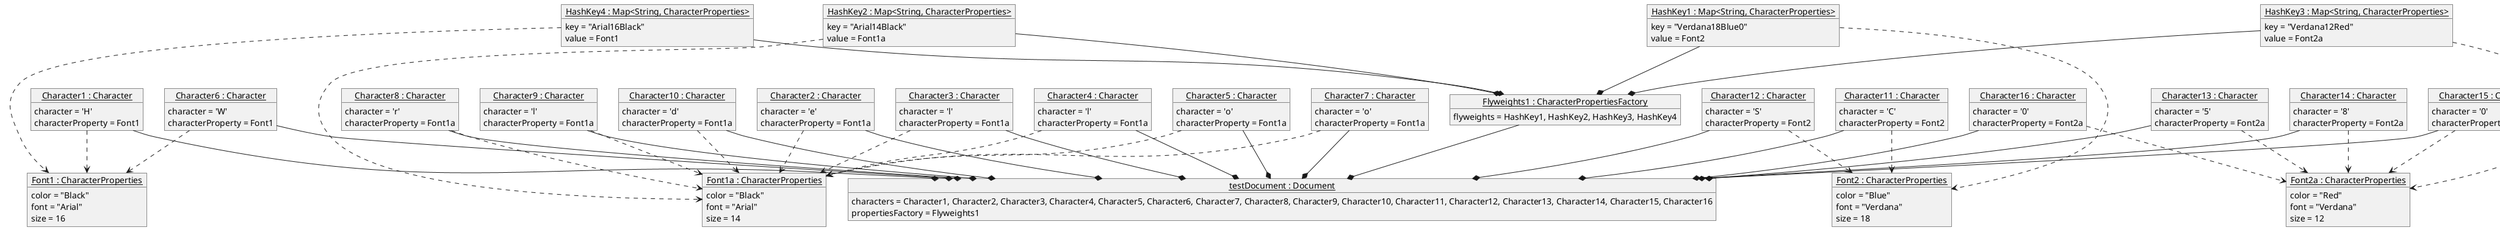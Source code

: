 @startuml

object "<u>testDocument : Document</u>" as testDocument{
    characters = Character1, Character2, Character3, Character4, Character5, Character6, Character7, Character8, Character9, Character10, Character11, Character12, Character13, Character14, Character15, Character16
    propertiesFactory = Flyweights1
}

object "<u>Font1 : CharacterProperties</u>" as Font1{
    color = "Black"
    font = "Arial"
    size = 16
}

object "<u>Font1a : CharacterProperties</u>" as Font1a{
    color = "Black"
    font = "Arial"
    size = 14
}

object "<u>Font2 : CharacterProperties</u>" as Font2{
    color = "Blue"
    font = "Verdana"
    size = 18
}

object "<u>Font2a : CharacterProperties</u>" as Font2a{
    color = "Red"
    font = "Verdana"
    size = 12
}

object "<u>Character1 : Character</u>" as Char1{
    character = 'H'
    characterProperty = Font1
}
Char1 ..> Font1

object "<u>Character2 : Character</u>" as Char2{
    character = 'e'
    characterProperty = Font1a
}
Char2 ..> Font1a

object "<u>Character3 : Character</u>" as Char3{
    character = 'l'
    characterProperty = Font1a
}
Char3 ..> Font1a

object "<u>Character4 : Character</u>" as Char4{
    character = 'l'
    characterProperty = Font1a
}
Char4 ..> Font1a

object "<u>Character5 : Character</u>" as Char5{
    character = 'o'
    characterProperty = Font1a
}
Char5 ..> Font1a

object "<u>Character6 : Character</u>" as Char6{
    character = 'W'
    characterProperty = Font1
}
Char6 ..> Font1

object "<u>Character7 : Character</u>" as Char7{
    character = 'o'
    characterProperty = Font1a
}
Char7 ..> Font1a

object "<u>Character8 : Character</u>" as Char8{
    character = 'r'
    characterProperty = Font1a
}
Char8 ..> Font1a

object "<u>Character9 : Character</u>" as Char9{
    character = 'l'
    characterProperty = Font1a
}
Char9 ..> Font1a

object "<u>Character10 : Character</u>" as Char10{
    character = 'd'
    characterProperty = Font1a
}
Char10 ..> Font1a

object "<u>Character11 : Character</u>" as Char11{
    character = 'C'
    characterProperty = Font2
}
Char11 ..> Font2

object "<u>Character12 : Character</u>" as Char12{
    character = 'S'
    characterProperty = Font2
}
Char12 ..> Font2

object "<u>Character13 : Character</u>" as Char13{
    character = '5'
    characterProperty = Font2a
}
Char13 ..> Font2a

object "<u>Character14 : Character</u>" as Char14{
    character = '8'
    characterProperty = Font2a
}
Char14 ..> Font2a

object "<u>Character15 : Character</u>" as Char15{
    character = '0'
    characterProperty = Font2a
}
Char15 ..> Font2a

object "<u>Character16 : Character</u>" as Char16{
    character = '0'
    characterProperty = Font2a
}
Char16 ..> Font2a

object "<u>Flyweights1 : CharacterPropertiesFactory</u>" as FlyW1{
    flyweights = HashKey1, HashKey2, HashKey3, HashKey4
}

object "<u>HashKey1 : Map<String, CharacterProperties></u>" as HashK1{
    key = "Verdana18Blue0"
    value = Font2
}

object "<u>HashKey2 : Map<String, CharacterProperties></u>" as HashK2{
    key = "Arial14Black"
    value = Font1a
}

object "<u>HashKey3 : Map<String, CharacterProperties></u>" as HashK3{
    key = "Verdana12Red"
    value = Font2a
}

object "<u>HashKey4 : Map<String, CharacterProperties></u>" as HashK4{
    key = "Arial16Black"
    value = Font1
}

Char1 --* testDocument
Char2 --* testDocument
Char3 --* testDocument
Char4 --* testDocument
Char5 --* testDocument
Char6 --* testDocument
Char7 --* testDocument
Char8 --* testDocument
Char9 --* testDocument
Char10 --* testDocument
Char11 --* testDocument
Char12 --* testDocument
Char13 --* testDocument
Char14 --* testDocument
Char15 --* testDocument
Char16 --* testDocument

FlyW1 --* testDocument

HashK1 --* FlyW1
HashK2 --* FlyW1
HashK3 --* FlyW1
HashK4 --* FlyW1

HashK1 ..> Font2
HashK2 ..> Font1a
HashK3 ..> Font2a
HashK4 ..> Font1







object "<u>readDocumentVerify : Document</u>" as verifyDocument{
    characters = Character1a, Character2a, Character3a, Character4a, Character5a, Character6a, Character7a, Character8a, Character9a, Character10a, Character11a, Character12a, Character13a, Character14a, Character15a, Character16a
    propertiesFactory = Flyweights1a
}

object "<u>Font1 : CharacterProperties</u>" as Font1V{
    color = "Black"
    font = "Arial"
    size = 16
}

object "<u>Font1a_Verify : CharacterProperties</u>" as Font1aV{
    color = "Black"
    font = "Arial"
    size = 14
}

object "<u>Font2_Verify : CharacterProperties</u>" as Font2V{
    color = "Blue"
    font = "Verdana"
    size = 18
}

object "<u>Font2a_Verify : CharacterProperties</u>" as Font2aV{
    color = "Red"
    font = "Verdana"
    size = 12
}

object "<u>Font3_Verify : CharacterProperties</u>" as Font3V{
    color = "Blue"
    font = "Calibri"
    size = 99
}

object "<u>Character1a : Character</u>" as Char1a{
    character = 'H'
    characterProperty = Font3_Verify
}
Char1a ..> Font3V

object "<u>Character2a : Character</u>" as Char2a{
    character = 'e'
    characterProperty = Font1a_Verify
}
Char2a ..> Font1aV

object "<u>Character3a : Character</u>" as Char3a{
    character = 'l'
    characterProperty = Font1a_Verify
}
Char3a ..> Font1aV

object "<u>Character4a : Character</u>" as Char4a{
    character = 'l'
    characterProperty = Font1a_Verify
}
Char4a ..> Font1aV

object "<u>Character5a : Character</u>" as Char5a{
    character = 'o'
    characterProperty = Font1a_Verify
}
Char5a..> Font1aV

object "<u>Character6a : Character</u>" as Char6a{
    character = 'W'
    characterProperty = Font1_Verify
}
Char6a ..> Font3V

object "<u>Character7a : Character</u>" as Char7a{
    character = 'o'
    characterProperty = Font1a_Verify
}
Char7a ..> Font1aV

object "<u>Character8a : Character</u>" as Char8a{
    character = 'r'
    characterProperty = Font1a_Verify
}
Char8a ..> Font1aV

object "<u>Character9a : Character</u>" as Char9a{
    character = 'l'
    characterProperty = Font1a_Verify
}
Char9a ..> Font1aV

object "<u>Character10a : Character</u>" as Char10a{
    character = 'd'
    characterProperty = Font1a_Verify
}
Char10a ..> Font1aV

object "<u>Character11a : Character</u>" as Char11a{
    character = 'C'
    characterProperty = Font2_Verify
}
Char11a ..> Font2V

object "<u>Character12a : Character</u>" as Char12a{
    character = 'S'
    characterProperty = Font2_Verify
}
Char12a ..> Font2V

object "<u>Character13a : Character</u>" as Char13a{
    character = '5'
    characterProperty = Font2a_Verify
}
Char13a ..> Font2aV

object "<u>Character14a : Character</u>" as Char14a{
    character = '8'
    characterProperty = Font2a_Verify
}
Char14a ..> Font2aV

object "<u>Character15a : Character</u>" as Char15a{
    character = '0'
    characterProperty = Font2a_Verify
}
Char15a ..> Font2aV

object "<u>Character16a : Character</u>" as Char16a{
    character = '0'
    characterProperty = Font2a_Verify
}
Char16a ..> Font2aV

object "<u>Flyweights1a : CharacterPropertiesFactory</u>" as FlyW1a{
    flyweights = HashKey1, HashKey2, HashKey3, HashKey4
}

object "<u>HashKey1 : Map<String, CharacterProperties></u>" as HashK1a{
    key = "Verdana18Blue0"
    value = Font2_Verify
}

object "<u>HashKey2 : Map<String, CharacterProperties></u>" as HashK2a{
    key = "Arial14Black"
    value = Font1a_Verify
}

object "<u>HashKey3 : Map<String, CharacterProperties></u>" as HashK3a{
    key = "Verdana12Red"
    value = Font2a_Verify
}

object "<u>HashKey4 : Map<String, CharacterProperties></u>" as HashK4a{
    key = "Arial16Black"
    value = Font1_Verify
}

object "<u>HashKey5 : Map<String, CharacterProperties></u>" as HashK5a{
    key = "Calibri99Blue"
    value = Font3_Verify
}

Char1a --* verifyDocument
Char2a --* verifyDocument
Char3a --* verifyDocument
Char4a --* verifyDocument
Char5a --* verifyDocument
Char6a --* verifyDocument
Char7a --* verifyDocument
Char8a --* verifyDocument
Char9a --* verifyDocument
Char10a --* verifyDocument
Char11a --* verifyDocument
Char12a --* verifyDocument
Char13a --* verifyDocument
Char14a --* verifyDocument
Char15a --* verifyDocument
Char16a --* verifyDocument

FlyW1a --* verifyDocument

HashK1a --* FlyW1a
HashK2a --* FlyW1a
HashK3a --* FlyW1a
HashK4a --* FlyW1a
HashK5a --* FlyW1a

HashK1a ..> Font2V
HashK2a ..> Font1aV
HashK3a ..> Font2aV
HashK4a ..> Font1V
HashK5a --* Font3V





@enduml